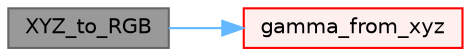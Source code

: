 digraph "XYZ_to_RGB"
{
 // LATEX_PDF_SIZE
  bgcolor="transparent";
  edge [fontname=Helvetica,fontsize=10,labelfontname=Helvetica,labelfontsize=10];
  node [fontname=Helvetica,fontsize=10,shape=box,height=0.2,width=0.4];
  rankdir="LR";
  Node1 [id="Node000001",label="XYZ_to_RGB",height=0.2,width=0.4,color="gray40", fillcolor="grey60", style="filled", fontcolor="black",tooltip=" "];
  Node1 -> Node2 [id="edge1_Node000001_Node000002",color="steelblue1",style="solid",tooltip=" "];
  Node2 [id="Node000002",label="gamma_from_xyz",height=0.2,width=0.4,color="red", fillcolor="#FFF0F0", style="filled",URL="$namespaceFoam.html#a5be02413d372a1c123224aaffab0d6e4",tooltip=" "];
}
